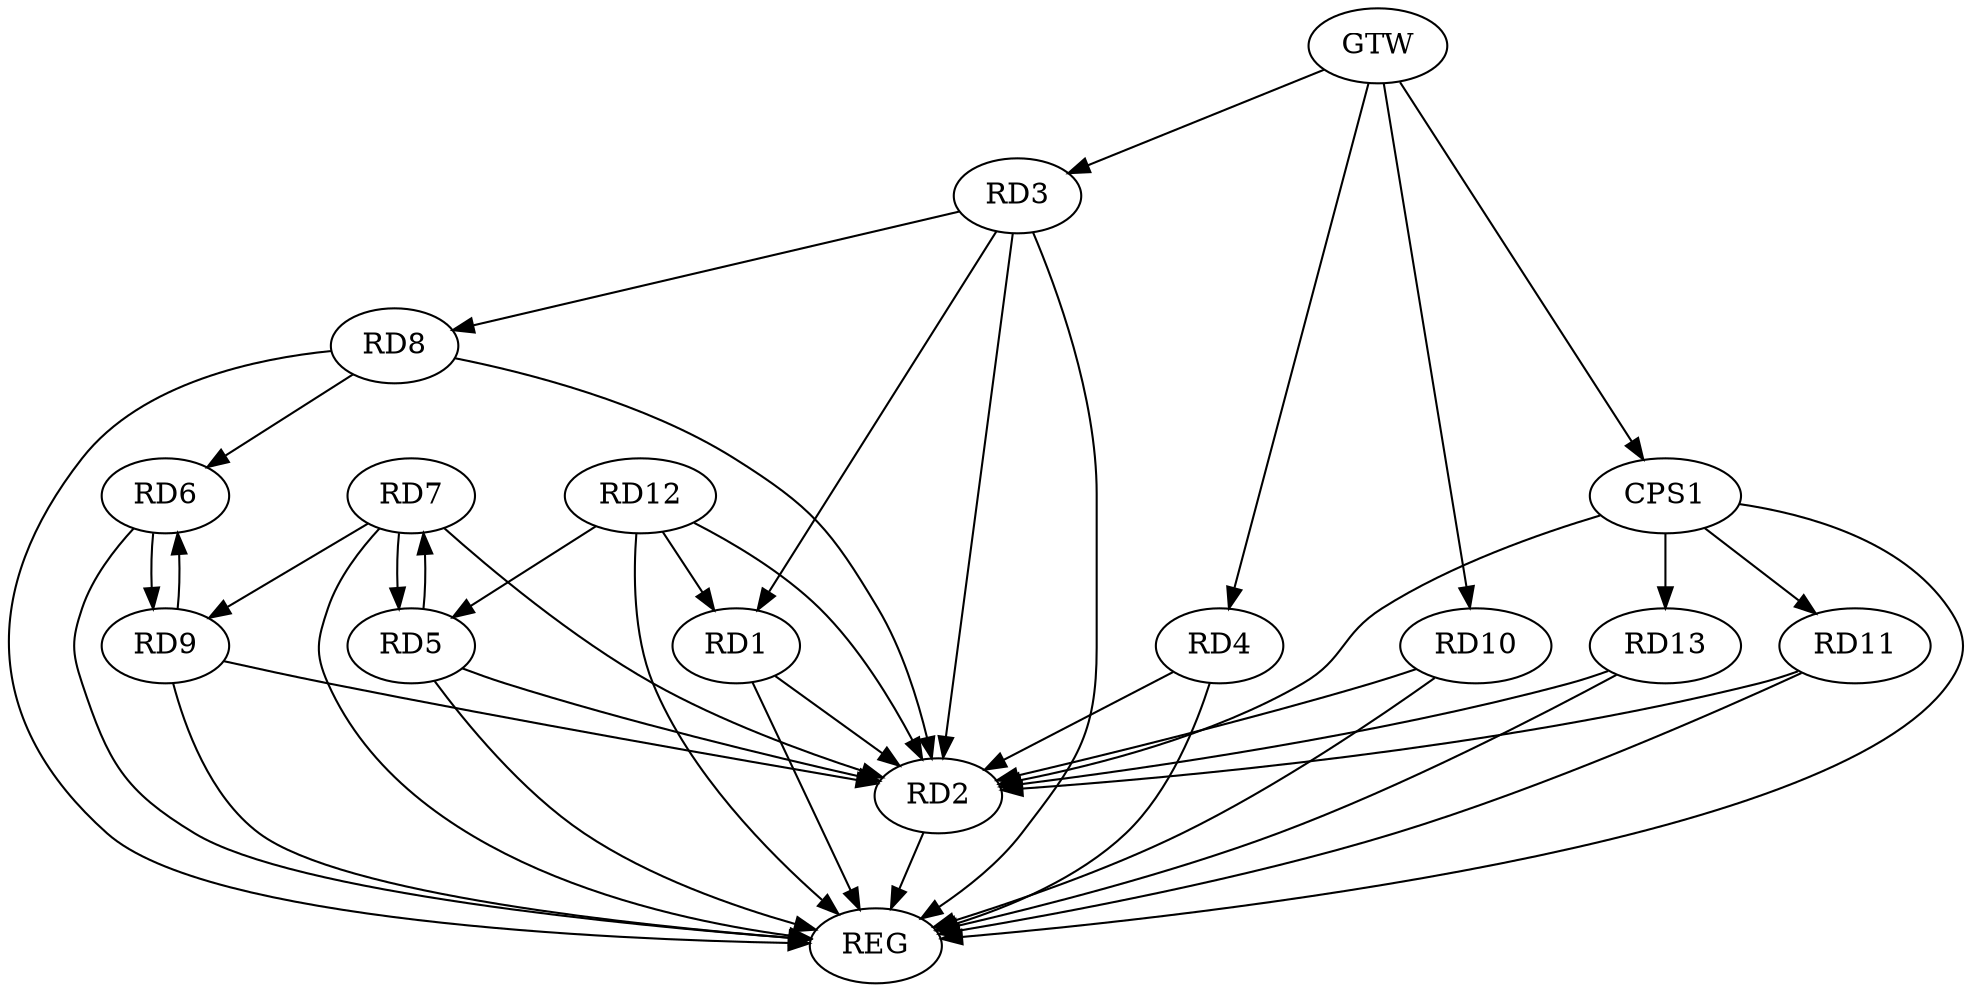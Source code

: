 strict digraph G {
  RD1 [ label="RD1" ];
  RD2 [ label="RD2" ];
  RD3 [ label="RD3" ];
  RD4 [ label="RD4" ];
  RD5 [ label="RD5" ];
  RD6 [ label="RD6" ];
  RD7 [ label="RD7" ];
  RD8 [ label="RD8" ];
  RD9 [ label="RD9" ];
  RD10 [ label="RD10" ];
  RD11 [ label="RD11" ];
  RD12 [ label="RD12" ];
  RD13 [ label="RD13" ];
  CPS1 [ label="CPS1" ];
  GTW [ label="GTW" ];
  REG [ label="REG" ];
  RD3 -> RD1;
  RD12 -> RD1;
  RD4 -> RD2;
  RD7 -> RD2;
  RD3 -> RD8;
  RD5 -> RD7;
  RD7 -> RD5;
  RD12 -> RD5;
  RD8 -> RD6;
  RD6 -> RD9;
  RD9 -> RD6;
  RD7 -> RD9;
  CPS1 -> RD2;
  CPS1 -> RD11;
  CPS1 -> RD13;
  GTW -> RD3;
  GTW -> RD4;
  GTW -> RD10;
  GTW -> CPS1;
  RD1 -> REG;
  RD2 -> REG;
  RD3 -> REG;
  RD4 -> REG;
  RD5 -> REG;
  RD6 -> REG;
  RD7 -> REG;
  RD8 -> REG;
  RD9 -> REG;
  RD10 -> REG;
  RD11 -> REG;
  RD12 -> REG;
  RD13 -> REG;
  CPS1 -> REG;
  RD11 -> RD2;
  RD12 -> RD2;
  RD3 -> RD2;
  RD1 -> RD2;
  RD9 -> RD2;
  RD8 -> RD2;
  RD13 -> RD2;
  RD10 -> RD2;
  RD5 -> RD2;
}
